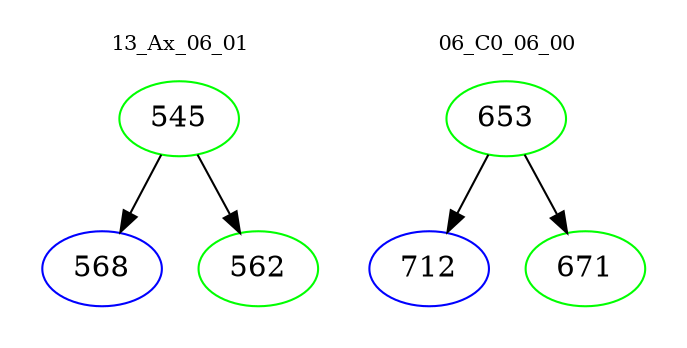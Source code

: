 digraph{
subgraph cluster_0 {
color = white
label = "13_Ax_06_01";
fontsize=10;
T0_545 [label="545", color="green"]
T0_545 -> T0_568 [color="black"]
T0_568 [label="568", color="blue"]
T0_545 -> T0_562 [color="black"]
T0_562 [label="562", color="green"]
}
subgraph cluster_1 {
color = white
label = "06_C0_06_00";
fontsize=10;
T1_653 [label="653", color="green"]
T1_653 -> T1_712 [color="black"]
T1_712 [label="712", color="blue"]
T1_653 -> T1_671 [color="black"]
T1_671 [label="671", color="green"]
}
}
